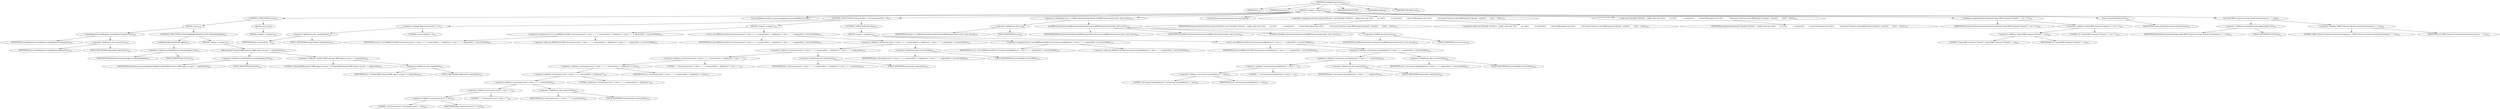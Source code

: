 digraph "createJmxConnector" {  
"814" [label = <(METHOD,createJmxConnector)<SUB>318</SUB>> ]
"815" [label = <(PARAM,this)<SUB>318</SUB>> ]
"816" [label = <(PARAM,String host)<SUB>318</SUB>> ]
"817" [label = <(BLOCK,&lt;empty&gt;,&lt;empty&gt;)<SUB>318</SUB>> ]
"818" [label = <(CONTROL_STRUCTURE,try,try)<SUB>319</SUB>> ]
"819" [label = <(BLOCK,try,try)<SUB>319</SUB>> ]
"820" [label = <(createRegistry,LocateRegistry.createRegistry(registryPort))<SUB>320</SUB>> ]
"821" [label = <(IDENTIFIER,LocateRegistry,LocateRegistry.createRegistry(registryPort))<SUB>320</SUB>> ]
"822" [label = <(&lt;operator&gt;.fieldAccess,this.registryPort)<SUB>320</SUB>> ]
"823" [label = <(IDENTIFIER,this,LocateRegistry.createRegistry(registryPort))<SUB>320</SUB>> ]
"824" [label = <(FIELD_IDENTIFIER,registryPort,registryPort)<SUB>320</SUB>> ]
"825" [label = <(CONTROL_STRUCTURE,if (LOG.isDebugEnabled()),if (LOG.isDebugEnabled()))<SUB>321</SUB>> ]
"826" [label = <(isDebugEnabled,isDebugEnabled())<SUB>321</SUB>> ]
"827" [label = <(&lt;operator&gt;.fieldAccess,DefaultInstrumentationAgent.LOG)<SUB>321</SUB>> ]
"828" [label = <(IDENTIFIER,DefaultInstrumentationAgent,isDebugEnabled())<SUB>321</SUB>> ]
"829" [label = <(FIELD_IDENTIFIER,LOG,LOG)<SUB>321</SUB>> ]
"830" [label = <(BLOCK,&lt;empty&gt;,&lt;empty&gt;)<SUB>321</SUB>> ]
"831" [label = <(debug,debug(&quot;Created JMXConnector RMI regisry on port &quot; + registryPort))<SUB>322</SUB>> ]
"832" [label = <(&lt;operator&gt;.fieldAccess,DefaultInstrumentationAgent.LOG)<SUB>322</SUB>> ]
"833" [label = <(IDENTIFIER,DefaultInstrumentationAgent,debug(&quot;Created JMXConnector RMI regisry on port &quot; + registryPort))<SUB>322</SUB>> ]
"834" [label = <(FIELD_IDENTIFIER,LOG,LOG)<SUB>322</SUB>> ]
"835" [label = <(&lt;operator&gt;.addition,&quot;Created JMXConnector RMI regisry on port &quot; + registryPort)<SUB>322</SUB>> ]
"836" [label = <(LITERAL,&quot;Created JMXConnector RMI regisry on port &quot;,&quot;Created JMXConnector RMI regisry on port &quot; + registryPort)<SUB>322</SUB>> ]
"837" [label = <(&lt;operator&gt;.fieldAccess,this.registryPort)<SUB>322</SUB>> ]
"838" [label = <(IDENTIFIER,this,&quot;Created JMXConnector RMI regisry on port &quot; + registryPort)<SUB>322</SUB>> ]
"839" [label = <(FIELD_IDENTIFIER,registryPort,registryPort)<SUB>322</SUB>> ]
"840" [label = <(BLOCK,catch,catch)> ]
"841" [label = <(BLOCK,&lt;empty&gt;,&lt;empty&gt;)<SUB>324</SUB>> ]
"18" [label = <(LOCAL,JMXServiceURL url: javax.management.remote.JMXServiceURL)> ]
"842" [label = <(CONTROL_STRUCTURE,if (connectorPort &gt; 0),if (connectorPort &gt; 0))<SUB>331</SUB>> ]
"843" [label = <(&lt;operator&gt;.greaterThan,connectorPort &gt; 0)<SUB>331</SUB>> ]
"844" [label = <(&lt;operator&gt;.fieldAccess,this.connectorPort)<SUB>331</SUB>> ]
"845" [label = <(IDENTIFIER,this,connectorPort &gt; 0)<SUB>331</SUB>> ]
"846" [label = <(FIELD_IDENTIFIER,connectorPort,connectorPort)<SUB>331</SUB>> ]
"847" [label = <(LITERAL,0,connectorPort &gt; 0)<SUB>331</SUB>> ]
"848" [label = <(BLOCK,&lt;empty&gt;,&lt;empty&gt;)<SUB>331</SUB>> ]
"849" [label = <(&lt;operator&gt;.assignment,url = new JMXServiceURL(&quot;service:jmx:rmi://&quot; + host + &quot;:&quot; + connectorPort + &quot;/jndi/rmi://&quot; + host + &quot;:&quot; + registryPort + serviceUrlPath))<SUB>332</SUB>> ]
"850" [label = <(IDENTIFIER,url,url = new JMXServiceURL(&quot;service:jmx:rmi://&quot; + host + &quot;:&quot; + connectorPort + &quot;/jndi/rmi://&quot; + host + &quot;:&quot; + registryPort + serviceUrlPath))<SUB>332</SUB>> ]
"851" [label = <(&lt;operator&gt;.alloc,new JMXServiceURL(&quot;service:jmx:rmi://&quot; + host + &quot;:&quot; + connectorPort + &quot;/jndi/rmi://&quot; + host + &quot;:&quot; + registryPort + serviceUrlPath))<SUB>332</SUB>> ]
"852" [label = <(&lt;init&gt;,new JMXServiceURL(&quot;service:jmx:rmi://&quot; + host + &quot;:&quot; + connectorPort + &quot;/jndi/rmi://&quot; + host + &quot;:&quot; + registryPort + serviceUrlPath))<SUB>332</SUB>> ]
"17" [label = <(IDENTIFIER,url,new JMXServiceURL(&quot;service:jmx:rmi://&quot; + host + &quot;:&quot; + connectorPort + &quot;/jndi/rmi://&quot; + host + &quot;:&quot; + registryPort + serviceUrlPath))<SUB>332</SUB>> ]
"853" [label = <(&lt;operator&gt;.addition,&quot;service:jmx:rmi://&quot; + host + &quot;:&quot; + connectorPort + &quot;/jndi/rmi://&quot; + host + &quot;:&quot; + registryPort + serviceUrlPath)<SUB>332</SUB>> ]
"854" [label = <(&lt;operator&gt;.addition,&quot;service:jmx:rmi://&quot; + host + &quot;:&quot; + connectorPort + &quot;/jndi/rmi://&quot; + host + &quot;:&quot; + registryPort)<SUB>332</SUB>> ]
"855" [label = <(&lt;operator&gt;.addition,&quot;service:jmx:rmi://&quot; + host + &quot;:&quot; + connectorPort + &quot;/jndi/rmi://&quot; + host + &quot;:&quot;)<SUB>332</SUB>> ]
"856" [label = <(&lt;operator&gt;.addition,&quot;service:jmx:rmi://&quot; + host + &quot;:&quot; + connectorPort + &quot;/jndi/rmi://&quot; + host)<SUB>332</SUB>> ]
"857" [label = <(&lt;operator&gt;.addition,&quot;service:jmx:rmi://&quot; + host + &quot;:&quot; + connectorPort + &quot;/jndi/rmi://&quot;)<SUB>332</SUB>> ]
"858" [label = <(&lt;operator&gt;.addition,&quot;service:jmx:rmi://&quot; + host + &quot;:&quot; + connectorPort)<SUB>332</SUB>> ]
"859" [label = <(&lt;operator&gt;.addition,&quot;service:jmx:rmi://&quot; + host + &quot;:&quot;)<SUB>332</SUB>> ]
"860" [label = <(&lt;operator&gt;.addition,&quot;service:jmx:rmi://&quot; + host)<SUB>332</SUB>> ]
"861" [label = <(LITERAL,&quot;service:jmx:rmi://&quot;,&quot;service:jmx:rmi://&quot; + host)<SUB>332</SUB>> ]
"862" [label = <(IDENTIFIER,host,&quot;service:jmx:rmi://&quot; + host)<SUB>332</SUB>> ]
"863" [label = <(LITERAL,&quot;:&quot;,&quot;service:jmx:rmi://&quot; + host + &quot;:&quot;)<SUB>332</SUB>> ]
"864" [label = <(&lt;operator&gt;.fieldAccess,this.connectorPort)<SUB>332</SUB>> ]
"865" [label = <(IDENTIFIER,this,&quot;service:jmx:rmi://&quot; + host + &quot;:&quot; + connectorPort)<SUB>332</SUB>> ]
"866" [label = <(FIELD_IDENTIFIER,connectorPort,connectorPort)<SUB>332</SUB>> ]
"867" [label = <(LITERAL,&quot;/jndi/rmi://&quot;,&quot;service:jmx:rmi://&quot; + host + &quot;:&quot; + connectorPort + &quot;/jndi/rmi://&quot;)<SUB>332</SUB>> ]
"868" [label = <(IDENTIFIER,host,&quot;service:jmx:rmi://&quot; + host + &quot;:&quot; + connectorPort + &quot;/jndi/rmi://&quot; + host)<SUB>332</SUB>> ]
"869" [label = <(LITERAL,&quot;:&quot;,&quot;service:jmx:rmi://&quot; + host + &quot;:&quot; + connectorPort + &quot;/jndi/rmi://&quot; + host + &quot;:&quot;)<SUB>333</SUB>> ]
"870" [label = <(&lt;operator&gt;.fieldAccess,this.registryPort)<SUB>333</SUB>> ]
"871" [label = <(IDENTIFIER,this,&quot;service:jmx:rmi://&quot; + host + &quot;:&quot; + connectorPort + &quot;/jndi/rmi://&quot; + host + &quot;:&quot; + registryPort)<SUB>333</SUB>> ]
"872" [label = <(FIELD_IDENTIFIER,registryPort,registryPort)<SUB>333</SUB>> ]
"873" [label = <(&lt;operator&gt;.fieldAccess,this.serviceUrlPath)<SUB>333</SUB>> ]
"874" [label = <(IDENTIFIER,this,&quot;service:jmx:rmi://&quot; + host + &quot;:&quot; + connectorPort + &quot;/jndi/rmi://&quot; + host + &quot;:&quot; + registryPort + serviceUrlPath)<SUB>333</SUB>> ]
"875" [label = <(FIELD_IDENTIFIER,serviceUrlPath,serviceUrlPath)<SUB>333</SUB>> ]
"876" [label = <(CONTROL_STRUCTURE,else,else)<SUB>334</SUB>> ]
"877" [label = <(BLOCK,&lt;empty&gt;,&lt;empty&gt;)<SUB>334</SUB>> ]
"878" [label = <(&lt;operator&gt;.assignment,url = new JMXServiceURL(&quot;service:jmx:rmi:///jndi/rmi://&quot; + host + &quot;:&quot; + registryPort + serviceUrlPath))<SUB>335</SUB>> ]
"879" [label = <(IDENTIFIER,url,url = new JMXServiceURL(&quot;service:jmx:rmi:///jndi/rmi://&quot; + host + &quot;:&quot; + registryPort + serviceUrlPath))<SUB>335</SUB>> ]
"880" [label = <(&lt;operator&gt;.alloc,new JMXServiceURL(&quot;service:jmx:rmi:///jndi/rmi://&quot; + host + &quot;:&quot; + registryPort + serviceUrlPath))<SUB>335</SUB>> ]
"881" [label = <(&lt;init&gt;,new JMXServiceURL(&quot;service:jmx:rmi:///jndi/rmi://&quot; + host + &quot;:&quot; + registryPort + serviceUrlPath))<SUB>335</SUB>> ]
"19" [label = <(IDENTIFIER,url,new JMXServiceURL(&quot;service:jmx:rmi:///jndi/rmi://&quot; + host + &quot;:&quot; + registryPort + serviceUrlPath))<SUB>335</SUB>> ]
"882" [label = <(&lt;operator&gt;.addition,&quot;service:jmx:rmi:///jndi/rmi://&quot; + host + &quot;:&quot; + registryPort + serviceUrlPath)<SUB>335</SUB>> ]
"883" [label = <(&lt;operator&gt;.addition,&quot;service:jmx:rmi:///jndi/rmi://&quot; + host + &quot;:&quot; + registryPort)<SUB>335</SUB>> ]
"884" [label = <(&lt;operator&gt;.addition,&quot;service:jmx:rmi:///jndi/rmi://&quot; + host + &quot;:&quot;)<SUB>335</SUB>> ]
"885" [label = <(&lt;operator&gt;.addition,&quot;service:jmx:rmi:///jndi/rmi://&quot; + host)<SUB>335</SUB>> ]
"886" [label = <(LITERAL,&quot;service:jmx:rmi:///jndi/rmi://&quot;,&quot;service:jmx:rmi:///jndi/rmi://&quot; + host)<SUB>335</SUB>> ]
"887" [label = <(IDENTIFIER,host,&quot;service:jmx:rmi:///jndi/rmi://&quot; + host)<SUB>335</SUB>> ]
"888" [label = <(LITERAL,&quot;:&quot;,&quot;service:jmx:rmi:///jndi/rmi://&quot; + host + &quot;:&quot;)<SUB>335</SUB>> ]
"889" [label = <(&lt;operator&gt;.fieldAccess,this.registryPort)<SUB>335</SUB>> ]
"890" [label = <(IDENTIFIER,this,&quot;service:jmx:rmi:///jndi/rmi://&quot; + host + &quot;:&quot; + registryPort)<SUB>335</SUB>> ]
"891" [label = <(FIELD_IDENTIFIER,registryPort,registryPort)<SUB>335</SUB>> ]
"892" [label = <(&lt;operator&gt;.fieldAccess,this.serviceUrlPath)<SUB>336</SUB>> ]
"893" [label = <(IDENTIFIER,this,&quot;service:jmx:rmi:///jndi/rmi://&quot; + host + &quot;:&quot; + registryPort + serviceUrlPath)<SUB>336</SUB>> ]
"894" [label = <(FIELD_IDENTIFIER,serviceUrlPath,serviceUrlPath)<SUB>336</SUB>> ]
"895" [label = <(&lt;operator&gt;.assignment,this.cs = JMXConnectorServerFactory.newJMXConnectorServer(url, null, server))<SUB>338</SUB>> ]
"896" [label = <(&lt;operator&gt;.fieldAccess,this.cs)<SUB>338</SUB>> ]
"897" [label = <(IDENTIFIER,this,this.cs = JMXConnectorServerFactory.newJMXConnectorServer(url, null, server))<SUB>338</SUB>> ]
"898" [label = <(FIELD_IDENTIFIER,cs,cs)<SUB>338</SUB>> ]
"899" [label = <(newJMXConnectorServer,JMXConnectorServerFactory.newJMXConnectorServer(url, null, server))<SUB>338</SUB>> ]
"900" [label = <(IDENTIFIER,JMXConnectorServerFactory,JMXConnectorServerFactory.newJMXConnectorServer(url, null, server))<SUB>338</SUB>> ]
"901" [label = <(IDENTIFIER,url,JMXConnectorServerFactory.newJMXConnectorServer(url, null, server))<SUB>338</SUB>> ]
"902" [label = <(LITERAL,null,JMXConnectorServerFactory.newJMXConnectorServer(url, null, server))<SUB>338</SUB>> ]
"903" [label = <(&lt;operator&gt;.fieldAccess,this.server)<SUB>338</SUB>> ]
"904" [label = <(IDENTIFIER,this,JMXConnectorServerFactory.newJMXConnectorServer(url, null, server))<SUB>338</SUB>> ]
"905" [label = <(FIELD_IDENTIFIER,server,server)<SUB>338</SUB>> ]
"21" [label = <(LOCAL,Thread connectorThread: java.lang.Thread)> ]
"906" [label = <(&lt;operator&gt;.assignment,Thread connectorThread = new Thread() {\012\012    public void run() {\012        try {\012            cs.start();\012        } catch (IOException ioe) {\012            LOG.warn(&quot;Could not start JMXConnector thread.&quot;, ioe);\012        }\012    }\012})<SUB>341</SUB>> ]
"907" [label = <(IDENTIFIER,connectorThread,Thread connectorThread = new Thread() {\012\012    public void run() {\012        try {\012            cs.start();\012        } catch (IOException ioe) {\012            LOG.warn(&quot;Could not start JMXConnector thread.&quot;, ioe);\012        }\012    }\012})<SUB>341</SUB>> ]
"908" [label = <(&lt;operator&gt;.alloc,new Thread() {\012\012    public void run() {\012        try {\012            cs.start();\012        } catch (IOException ioe) {\012            LOG.warn(&quot;Could not start JMXConnector thread.&quot;, ioe);\012        }\012    }\012})<SUB>341</SUB>> ]
"909" [label = <(&lt;init&gt;,new Thread() {\012\012    public void run() {\012        try {\012            cs.start();\012        } catch (IOException ioe) {\012            LOG.warn(&quot;Could not start JMXConnector thread.&quot;, ioe);\012        }\012    }\012})<SUB>341</SUB>> ]
"20" [label = <(IDENTIFIER,connectorThread,new Thread() {\012\012    public void run() {\012        try {\012            cs.start();\012        } catch (IOException ioe) {\012            LOG.warn(&quot;Could not start JMXConnector thread.&quot;, ioe);\012        }\012    }\012})<SUB>341</SUB>> ]
"910" [label = <(setName,connectorThread.setName(&quot;Camel JMX Connector Thread [&quot; + url + &quot;]&quot;))<SUB>350</SUB>> ]
"911" [label = <(IDENTIFIER,connectorThread,connectorThread.setName(&quot;Camel JMX Connector Thread [&quot; + url + &quot;]&quot;))<SUB>350</SUB>> ]
"912" [label = <(&lt;operator&gt;.addition,&quot;Camel JMX Connector Thread [&quot; + url + &quot;]&quot;)<SUB>350</SUB>> ]
"913" [label = <(&lt;operator&gt;.addition,&quot;Camel JMX Connector Thread [&quot; + url)<SUB>350</SUB>> ]
"914" [label = <(LITERAL,&quot;Camel JMX Connector Thread [&quot;,&quot;Camel JMX Connector Thread [&quot; + url)<SUB>350</SUB>> ]
"915" [label = <(IDENTIFIER,url,&quot;Camel JMX Connector Thread [&quot; + url)<SUB>350</SUB>> ]
"916" [label = <(LITERAL,&quot;]&quot;,&quot;Camel JMX Connector Thread [&quot; + url + &quot;]&quot;)<SUB>350</SUB>> ]
"917" [label = <(start,connectorThread.start())<SUB>351</SUB>> ]
"918" [label = <(IDENTIFIER,connectorThread,connectorThread.start())<SUB>351</SUB>> ]
"919" [label = <(info,info(&quot;JMX Connector thread started and listening at: &quot; + url))<SUB>352</SUB>> ]
"920" [label = <(&lt;operator&gt;.fieldAccess,DefaultInstrumentationAgent.LOG)<SUB>352</SUB>> ]
"921" [label = <(IDENTIFIER,DefaultInstrumentationAgent,info(&quot;JMX Connector thread started and listening at: &quot; + url))<SUB>352</SUB>> ]
"922" [label = <(FIELD_IDENTIFIER,LOG,LOG)<SUB>352</SUB>> ]
"923" [label = <(&lt;operator&gt;.addition,&quot;JMX Connector thread started and listening at: &quot; + url)<SUB>352</SUB>> ]
"924" [label = <(LITERAL,&quot;JMX Connector thread started and listening at: &quot;,&quot;JMX Connector thread started and listening at: &quot; + url)<SUB>352</SUB>> ]
"925" [label = <(IDENTIFIER,url,&quot;JMX Connector thread started and listening at: &quot; + url)<SUB>352</SUB>> ]
"926" [label = <(MODIFIER,PROTECTED)> ]
"927" [label = <(MODIFIER,VIRTUAL)> ]
"928" [label = <(METHOD_RETURN,void)<SUB>318</SUB>> ]
  "814" -> "815" 
  "814" -> "816" 
  "814" -> "817" 
  "814" -> "926" 
  "814" -> "927" 
  "814" -> "928" 
  "817" -> "818" 
  "817" -> "18" 
  "817" -> "842" 
  "817" -> "895" 
  "817" -> "21" 
  "817" -> "906" 
  "817" -> "909" 
  "817" -> "910" 
  "817" -> "917" 
  "817" -> "919" 
  "818" -> "819" 
  "818" -> "840" 
  "819" -> "820" 
  "819" -> "825" 
  "820" -> "821" 
  "820" -> "822" 
  "822" -> "823" 
  "822" -> "824" 
  "825" -> "826" 
  "825" -> "830" 
  "826" -> "827" 
  "827" -> "828" 
  "827" -> "829" 
  "830" -> "831" 
  "831" -> "832" 
  "831" -> "835" 
  "832" -> "833" 
  "832" -> "834" 
  "835" -> "836" 
  "835" -> "837" 
  "837" -> "838" 
  "837" -> "839" 
  "840" -> "841" 
  "842" -> "843" 
  "842" -> "848" 
  "842" -> "876" 
  "843" -> "844" 
  "843" -> "847" 
  "844" -> "845" 
  "844" -> "846" 
  "848" -> "849" 
  "848" -> "852" 
  "849" -> "850" 
  "849" -> "851" 
  "852" -> "17" 
  "852" -> "853" 
  "853" -> "854" 
  "853" -> "873" 
  "854" -> "855" 
  "854" -> "870" 
  "855" -> "856" 
  "855" -> "869" 
  "856" -> "857" 
  "856" -> "868" 
  "857" -> "858" 
  "857" -> "867" 
  "858" -> "859" 
  "858" -> "864" 
  "859" -> "860" 
  "859" -> "863" 
  "860" -> "861" 
  "860" -> "862" 
  "864" -> "865" 
  "864" -> "866" 
  "870" -> "871" 
  "870" -> "872" 
  "873" -> "874" 
  "873" -> "875" 
  "876" -> "877" 
  "877" -> "878" 
  "877" -> "881" 
  "878" -> "879" 
  "878" -> "880" 
  "881" -> "19" 
  "881" -> "882" 
  "882" -> "883" 
  "882" -> "892" 
  "883" -> "884" 
  "883" -> "889" 
  "884" -> "885" 
  "884" -> "888" 
  "885" -> "886" 
  "885" -> "887" 
  "889" -> "890" 
  "889" -> "891" 
  "892" -> "893" 
  "892" -> "894" 
  "895" -> "896" 
  "895" -> "899" 
  "896" -> "897" 
  "896" -> "898" 
  "899" -> "900" 
  "899" -> "901" 
  "899" -> "902" 
  "899" -> "903" 
  "903" -> "904" 
  "903" -> "905" 
  "906" -> "907" 
  "906" -> "908" 
  "909" -> "20" 
  "910" -> "911" 
  "910" -> "912" 
  "912" -> "913" 
  "912" -> "916" 
  "913" -> "914" 
  "913" -> "915" 
  "917" -> "918" 
  "919" -> "920" 
  "919" -> "923" 
  "920" -> "921" 
  "920" -> "922" 
  "923" -> "924" 
  "923" -> "925" 
}
